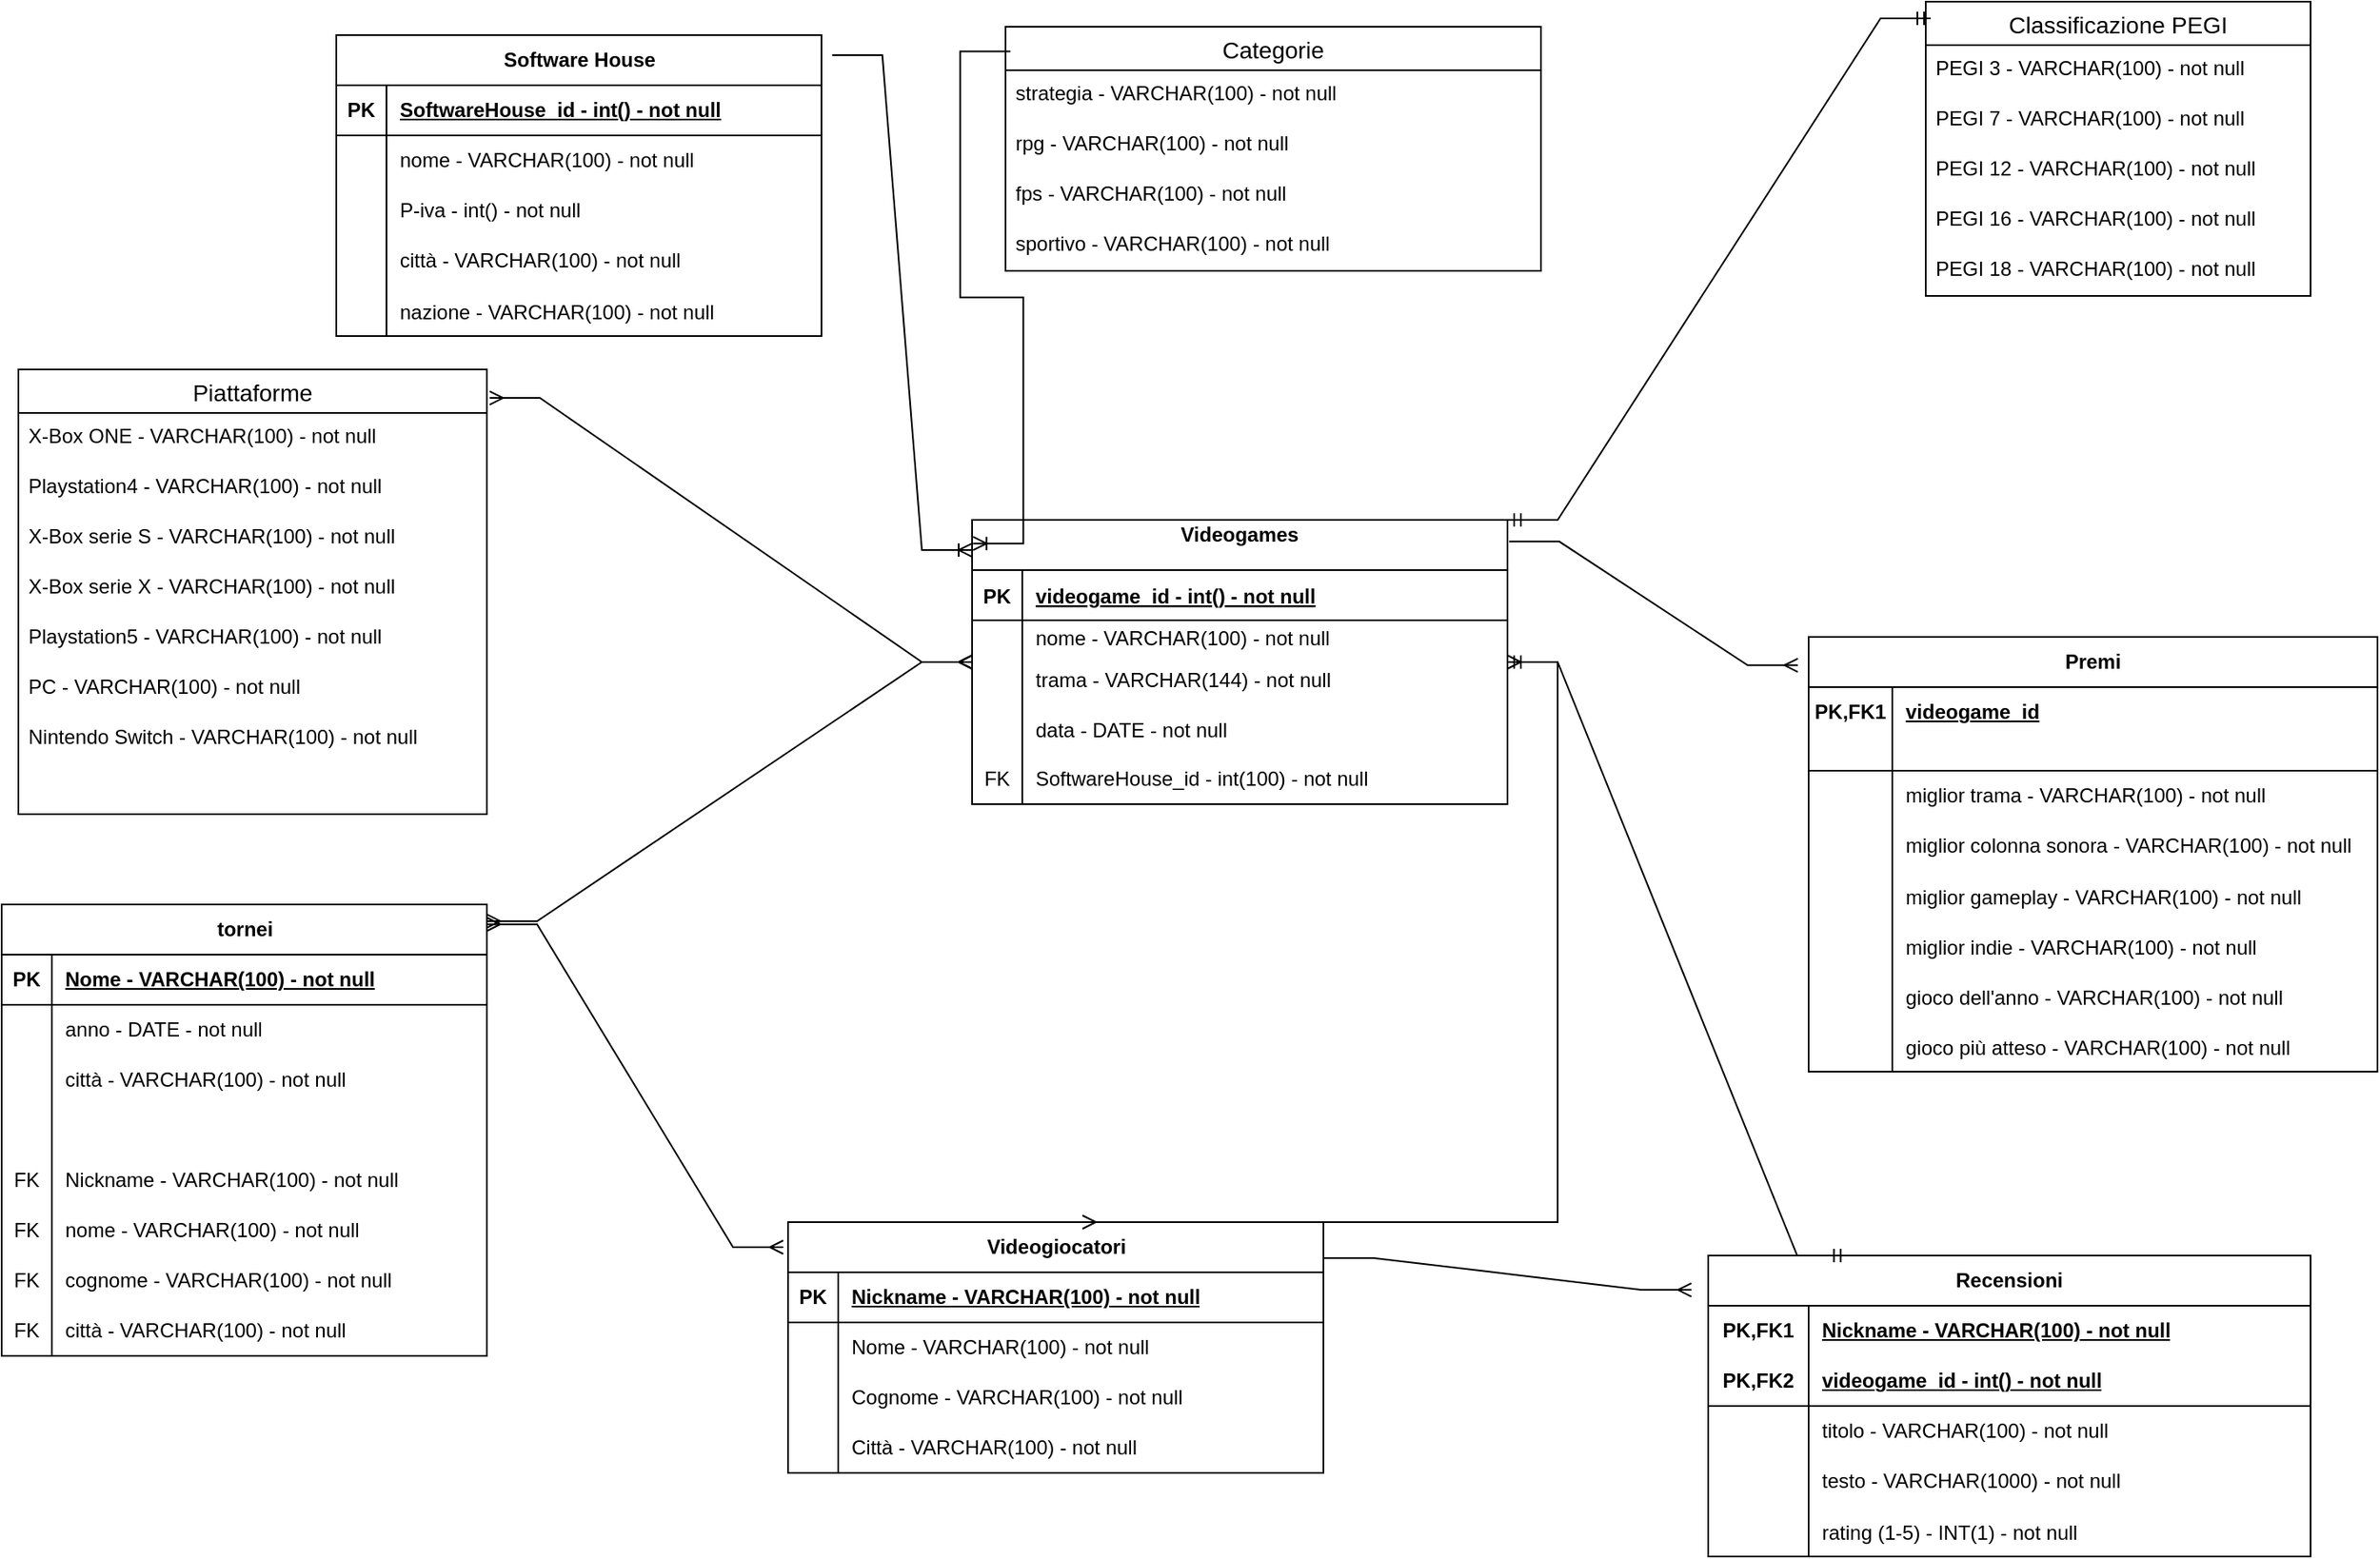 <mxfile version="21.7.5" type="github">
  <diagram id="R2lEEEUBdFMjLlhIrx00" name="Page-1">
    <mxGraphModel dx="2276" dy="759" grid="1" gridSize="10" guides="1" tooltips="1" connect="1" arrows="1" fold="1" page="1" pageScale="1" pageWidth="850" pageHeight="1100" math="0" shadow="0" extFonts="Permanent Marker^https://fonts.googleapis.com/css?family=Permanent+Marker">
      <root>
        <mxCell id="0" />
        <mxCell id="1" parent="0" />
        <object label="Videogames&#xa;" id="kOSBz5JG6qcE9V6TWTEN-2">
          <mxCell style="shape=table;startSize=30;container=1;collapsible=1;childLayout=tableLayout;fixedRows=1;rowLines=0;fontStyle=1;align=center;resizeLast=1;" parent="1" vertex="1">
            <mxGeometry x="-30" y="330" width="320" height="170" as="geometry" />
          </mxCell>
        </object>
        <mxCell id="kOSBz5JG6qcE9V6TWTEN-3" value="" style="shape=partialRectangle;collapsible=0;dropTarget=0;pointerEvents=0;fillColor=none;points=[[0,0.5],[1,0.5]];portConstraint=eastwest;top=0;left=0;right=0;bottom=1;" parent="kOSBz5JG6qcE9V6TWTEN-2" vertex="1">
          <mxGeometry y="30" width="320" height="30" as="geometry" />
        </mxCell>
        <mxCell id="kOSBz5JG6qcE9V6TWTEN-4" value="PK" style="shape=partialRectangle;overflow=hidden;connectable=0;fillColor=none;top=0;left=0;bottom=0;right=0;fontStyle=1;" parent="kOSBz5JG6qcE9V6TWTEN-3" vertex="1">
          <mxGeometry width="30" height="30" as="geometry">
            <mxRectangle width="30" height="30" as="alternateBounds" />
          </mxGeometry>
        </mxCell>
        <mxCell id="kOSBz5JG6qcE9V6TWTEN-5" value="videogame_id - int() - not null" style="shape=partialRectangle;overflow=hidden;connectable=0;fillColor=none;top=0;left=0;bottom=0;right=0;align=left;spacingLeft=6;fontStyle=5;" parent="kOSBz5JG6qcE9V6TWTEN-3" vertex="1">
          <mxGeometry x="30" width="290" height="30" as="geometry">
            <mxRectangle width="290" height="30" as="alternateBounds" />
          </mxGeometry>
        </mxCell>
        <mxCell id="kOSBz5JG6qcE9V6TWTEN-6" value="" style="shape=partialRectangle;collapsible=0;dropTarget=0;pointerEvents=0;fillColor=none;points=[[0,0.5],[1,0.5]];portConstraint=eastwest;top=0;left=0;right=0;bottom=0;" parent="kOSBz5JG6qcE9V6TWTEN-2" vertex="1">
          <mxGeometry y="60" width="320" height="20" as="geometry" />
        </mxCell>
        <mxCell id="kOSBz5JG6qcE9V6TWTEN-7" value="" style="shape=partialRectangle;overflow=hidden;connectable=0;fillColor=none;top=0;left=0;bottom=0;right=0;" parent="kOSBz5JG6qcE9V6TWTEN-6" vertex="1">
          <mxGeometry width="30" height="20" as="geometry">
            <mxRectangle width="30" height="20" as="alternateBounds" />
          </mxGeometry>
        </mxCell>
        <mxCell id="kOSBz5JG6qcE9V6TWTEN-8" value="nome - VARCHAR(100) - not null" style="shape=partialRectangle;overflow=hidden;connectable=0;fillColor=none;top=0;left=0;bottom=0;right=0;align=left;spacingLeft=6;" parent="kOSBz5JG6qcE9V6TWTEN-6" vertex="1">
          <mxGeometry x="30" width="290" height="20" as="geometry">
            <mxRectangle width="290" height="20" as="alternateBounds" />
          </mxGeometry>
        </mxCell>
        <mxCell id="kOSBz5JG6qcE9V6TWTEN-85" value="" style="shape=tableRow;horizontal=0;startSize=0;swimlaneHead=0;swimlaneBody=0;fillColor=none;collapsible=0;dropTarget=0;points=[[0,0.5],[1,0.5]];portConstraint=eastwest;top=0;left=0;right=0;bottom=0;" parent="kOSBz5JG6qcE9V6TWTEN-2" vertex="1">
          <mxGeometry y="80" width="320" height="30" as="geometry" />
        </mxCell>
        <mxCell id="kOSBz5JG6qcE9V6TWTEN-86" value="" style="shape=partialRectangle;connectable=0;fillColor=none;top=0;left=0;bottom=0;right=0;editable=1;overflow=hidden;" parent="kOSBz5JG6qcE9V6TWTEN-85" vertex="1">
          <mxGeometry width="30" height="30" as="geometry">
            <mxRectangle width="30" height="30" as="alternateBounds" />
          </mxGeometry>
        </mxCell>
        <mxCell id="kOSBz5JG6qcE9V6TWTEN-87" value="trama - VARCHAR(144) - not null" style="shape=partialRectangle;connectable=0;fillColor=none;top=0;left=0;bottom=0;right=0;align=left;spacingLeft=6;overflow=hidden;" parent="kOSBz5JG6qcE9V6TWTEN-85" vertex="1">
          <mxGeometry x="30" width="290" height="30" as="geometry">
            <mxRectangle width="290" height="30" as="alternateBounds" />
          </mxGeometry>
        </mxCell>
        <mxCell id="kOSBz5JG6qcE9V6TWTEN-9" value="" style="shape=partialRectangle;collapsible=0;dropTarget=0;pointerEvents=0;fillColor=none;points=[[0,0.5],[1,0.5]];portConstraint=eastwest;top=0;left=0;right=0;bottom=0;" parent="kOSBz5JG6qcE9V6TWTEN-2" vertex="1">
          <mxGeometry y="110" width="320" height="30" as="geometry" />
        </mxCell>
        <mxCell id="kOSBz5JG6qcE9V6TWTEN-10" value="" style="shape=partialRectangle;overflow=hidden;connectable=0;fillColor=none;top=0;left=0;bottom=0;right=0;" parent="kOSBz5JG6qcE9V6TWTEN-9" vertex="1">
          <mxGeometry width="30" height="30" as="geometry">
            <mxRectangle width="30" height="30" as="alternateBounds" />
          </mxGeometry>
        </mxCell>
        <mxCell id="kOSBz5JG6qcE9V6TWTEN-11" value="data - DATE - not null" style="shape=partialRectangle;overflow=hidden;connectable=0;fillColor=none;top=0;left=0;bottom=0;right=0;align=left;spacingLeft=6;" parent="kOSBz5JG6qcE9V6TWTEN-9" vertex="1">
          <mxGeometry x="30" width="290" height="30" as="geometry">
            <mxRectangle width="290" height="30" as="alternateBounds" />
          </mxGeometry>
        </mxCell>
        <mxCell id="kOSBz5JG6qcE9V6TWTEN-21" value="" style="shape=tableRow;horizontal=0;startSize=0;swimlaneHead=0;swimlaneBody=0;fillColor=none;collapsible=0;dropTarget=0;points=[[0,0.5],[1,0.5]];portConstraint=eastwest;top=0;left=0;right=0;bottom=0;" parent="kOSBz5JG6qcE9V6TWTEN-2" vertex="1">
          <mxGeometry y="140" width="320" height="30" as="geometry" />
        </mxCell>
        <mxCell id="kOSBz5JG6qcE9V6TWTEN-22" value="FK" style="shape=partialRectangle;connectable=0;fillColor=none;top=0;left=0;bottom=0;right=0;fontStyle=0;overflow=hidden;whiteSpace=wrap;html=1;" parent="kOSBz5JG6qcE9V6TWTEN-21" vertex="1">
          <mxGeometry width="30" height="30" as="geometry">
            <mxRectangle width="30" height="30" as="alternateBounds" />
          </mxGeometry>
        </mxCell>
        <mxCell id="kOSBz5JG6qcE9V6TWTEN-23" value="SoftwareHouse_id&amp;nbsp;- int(100) - not null" style="shape=partialRectangle;connectable=0;fillColor=none;top=0;left=0;bottom=0;right=0;align=left;spacingLeft=6;fontStyle=0;overflow=hidden;whiteSpace=wrap;html=1;" parent="kOSBz5JG6qcE9V6TWTEN-21" vertex="1">
          <mxGeometry x="30" width="290" height="30" as="geometry">
            <mxRectangle width="290" height="30" as="alternateBounds" />
          </mxGeometry>
        </mxCell>
        <mxCell id="kOSBz5JG6qcE9V6TWTEN-63" value="Software House" style="shape=table;startSize=30;container=1;collapsible=1;childLayout=tableLayout;fixedRows=1;rowLines=0;fontStyle=1;align=center;resizeLast=1;html=1;" parent="1" vertex="1">
          <mxGeometry x="-410" y="40" width="290" height="180" as="geometry" />
        </mxCell>
        <mxCell id="kOSBz5JG6qcE9V6TWTEN-64" value="" style="shape=tableRow;horizontal=0;startSize=0;swimlaneHead=0;swimlaneBody=0;fillColor=none;collapsible=0;dropTarget=0;points=[[0,0.5],[1,0.5]];portConstraint=eastwest;top=0;left=0;right=0;bottom=1;" parent="kOSBz5JG6qcE9V6TWTEN-63" vertex="1">
          <mxGeometry y="30" width="290" height="30" as="geometry" />
        </mxCell>
        <mxCell id="kOSBz5JG6qcE9V6TWTEN-65" value="PK" style="shape=partialRectangle;connectable=0;fillColor=none;top=0;left=0;bottom=0;right=0;fontStyle=1;overflow=hidden;whiteSpace=wrap;html=1;" parent="kOSBz5JG6qcE9V6TWTEN-64" vertex="1">
          <mxGeometry width="30" height="30" as="geometry">
            <mxRectangle width="30" height="30" as="alternateBounds" />
          </mxGeometry>
        </mxCell>
        <mxCell id="kOSBz5JG6qcE9V6TWTEN-66" value="SoftwareHouse_id&amp;nbsp;- int() - not null" style="shape=partialRectangle;connectable=0;fillColor=none;top=0;left=0;bottom=0;right=0;align=left;spacingLeft=6;fontStyle=5;overflow=hidden;whiteSpace=wrap;html=1;" parent="kOSBz5JG6qcE9V6TWTEN-64" vertex="1">
          <mxGeometry x="30" width="260" height="30" as="geometry">
            <mxRectangle width="260" height="30" as="alternateBounds" />
          </mxGeometry>
        </mxCell>
        <mxCell id="kOSBz5JG6qcE9V6TWTEN-67" value="" style="shape=tableRow;horizontal=0;startSize=0;swimlaneHead=0;swimlaneBody=0;fillColor=none;collapsible=0;dropTarget=0;points=[[0,0.5],[1,0.5]];portConstraint=eastwest;top=0;left=0;right=0;bottom=0;" parent="kOSBz5JG6qcE9V6TWTEN-63" vertex="1">
          <mxGeometry y="60" width="290" height="30" as="geometry" />
        </mxCell>
        <mxCell id="kOSBz5JG6qcE9V6TWTEN-68" value="" style="shape=partialRectangle;connectable=0;fillColor=none;top=0;left=0;bottom=0;right=0;editable=1;overflow=hidden;whiteSpace=wrap;html=1;" parent="kOSBz5JG6qcE9V6TWTEN-67" vertex="1">
          <mxGeometry width="30" height="30" as="geometry">
            <mxRectangle width="30" height="30" as="alternateBounds" />
          </mxGeometry>
        </mxCell>
        <mxCell id="kOSBz5JG6qcE9V6TWTEN-69" value="nome - VARCHAR(100) - not null" style="shape=partialRectangle;connectable=0;fillColor=none;top=0;left=0;bottom=0;right=0;align=left;spacingLeft=6;overflow=hidden;whiteSpace=wrap;html=1;" parent="kOSBz5JG6qcE9V6TWTEN-67" vertex="1">
          <mxGeometry x="30" width="260" height="30" as="geometry">
            <mxRectangle width="260" height="30" as="alternateBounds" />
          </mxGeometry>
        </mxCell>
        <mxCell id="kOSBz5JG6qcE9V6TWTEN-70" value="" style="shape=tableRow;horizontal=0;startSize=0;swimlaneHead=0;swimlaneBody=0;fillColor=none;collapsible=0;dropTarget=0;points=[[0,0.5],[1,0.5]];portConstraint=eastwest;top=0;left=0;right=0;bottom=0;" parent="kOSBz5JG6qcE9V6TWTEN-63" vertex="1">
          <mxGeometry y="90" width="290" height="30" as="geometry" />
        </mxCell>
        <mxCell id="kOSBz5JG6qcE9V6TWTEN-71" value="" style="shape=partialRectangle;connectable=0;fillColor=none;top=0;left=0;bottom=0;right=0;editable=1;overflow=hidden;whiteSpace=wrap;html=1;" parent="kOSBz5JG6qcE9V6TWTEN-70" vertex="1">
          <mxGeometry width="30" height="30" as="geometry">
            <mxRectangle width="30" height="30" as="alternateBounds" />
          </mxGeometry>
        </mxCell>
        <mxCell id="kOSBz5JG6qcE9V6TWTEN-72" value="P-iva - int() - not null" style="shape=partialRectangle;connectable=0;fillColor=none;top=0;left=0;bottom=0;right=0;align=left;spacingLeft=6;overflow=hidden;whiteSpace=wrap;html=1;" parent="kOSBz5JG6qcE9V6TWTEN-70" vertex="1">
          <mxGeometry x="30" width="260" height="30" as="geometry">
            <mxRectangle width="260" height="30" as="alternateBounds" />
          </mxGeometry>
        </mxCell>
        <mxCell id="kOSBz5JG6qcE9V6TWTEN-73" value="" style="shape=tableRow;horizontal=0;startSize=0;swimlaneHead=0;swimlaneBody=0;fillColor=none;collapsible=0;dropTarget=0;points=[[0,0.5],[1,0.5]];portConstraint=eastwest;top=0;left=0;right=0;bottom=0;" parent="kOSBz5JG6qcE9V6TWTEN-63" vertex="1">
          <mxGeometry y="120" width="290" height="30" as="geometry" />
        </mxCell>
        <mxCell id="kOSBz5JG6qcE9V6TWTEN-74" value="" style="shape=partialRectangle;connectable=0;fillColor=none;top=0;left=0;bottom=0;right=0;editable=1;overflow=hidden;whiteSpace=wrap;html=1;" parent="kOSBz5JG6qcE9V6TWTEN-73" vertex="1">
          <mxGeometry width="30" height="30" as="geometry">
            <mxRectangle width="30" height="30" as="alternateBounds" />
          </mxGeometry>
        </mxCell>
        <mxCell id="kOSBz5JG6qcE9V6TWTEN-75" value="città - VARCHAR(100) - not null" style="shape=partialRectangle;connectable=0;fillColor=none;top=0;left=0;bottom=0;right=0;align=left;spacingLeft=6;overflow=hidden;whiteSpace=wrap;html=1;" parent="kOSBz5JG6qcE9V6TWTEN-73" vertex="1">
          <mxGeometry x="30" width="260" height="30" as="geometry">
            <mxRectangle width="260" height="30" as="alternateBounds" />
          </mxGeometry>
        </mxCell>
        <mxCell id="kOSBz5JG6qcE9V6TWTEN-93" value="" style="shape=tableRow;horizontal=0;startSize=0;swimlaneHead=0;swimlaneBody=0;fillColor=none;collapsible=0;dropTarget=0;points=[[0,0.5],[1,0.5]];portConstraint=eastwest;top=0;left=0;right=0;bottom=0;" parent="kOSBz5JG6qcE9V6TWTEN-63" vertex="1">
          <mxGeometry y="150" width="290" height="30" as="geometry" />
        </mxCell>
        <mxCell id="kOSBz5JG6qcE9V6TWTEN-94" value="" style="shape=partialRectangle;connectable=0;fillColor=none;top=0;left=0;bottom=0;right=0;editable=1;overflow=hidden;" parent="kOSBz5JG6qcE9V6TWTEN-93" vertex="1">
          <mxGeometry width="30" height="30" as="geometry">
            <mxRectangle width="30" height="30" as="alternateBounds" />
          </mxGeometry>
        </mxCell>
        <mxCell id="kOSBz5JG6qcE9V6TWTEN-95" value="nazione - VARCHAR(100) - not null" style="shape=partialRectangle;connectable=0;fillColor=none;top=0;left=0;bottom=0;right=0;align=left;spacingLeft=6;overflow=hidden;" parent="kOSBz5JG6qcE9V6TWTEN-93" vertex="1">
          <mxGeometry x="30" width="260" height="30" as="geometry">
            <mxRectangle width="260" height="30" as="alternateBounds" />
          </mxGeometry>
        </mxCell>
        <mxCell id="kOSBz5JG6qcE9V6TWTEN-126" value="Piattaforme" style="swimlane;fontStyle=0;childLayout=stackLayout;horizontal=1;startSize=26;horizontalStack=0;resizeParent=1;resizeParentMax=0;resizeLast=0;collapsible=1;marginBottom=0;align=center;fontSize=14;" parent="1" vertex="1">
          <mxGeometry x="-600" y="240" width="280" height="266" as="geometry" />
        </mxCell>
        <mxCell id="kOSBz5JG6qcE9V6TWTEN-127" value="X-Box ONE - VARCHAR(100) - not null" style="text;strokeColor=none;fillColor=none;spacingLeft=4;spacingRight=4;overflow=hidden;rotatable=0;points=[[0,0.5],[1,0.5]];portConstraint=eastwest;fontSize=12;whiteSpace=wrap;html=1;" parent="kOSBz5JG6qcE9V6TWTEN-126" vertex="1">
          <mxGeometry y="26" width="280" height="30" as="geometry" />
        </mxCell>
        <mxCell id="kOSBz5JG6qcE9V6TWTEN-128" value="Playstation4 - VARCHAR(100) - not null" style="text;strokeColor=none;fillColor=none;spacingLeft=4;spacingRight=4;overflow=hidden;rotatable=0;points=[[0,0.5],[1,0.5]];portConstraint=eastwest;fontSize=12;whiteSpace=wrap;html=1;" parent="kOSBz5JG6qcE9V6TWTEN-126" vertex="1">
          <mxGeometry y="56" width="280" height="30" as="geometry" />
        </mxCell>
        <mxCell id="kOSBz5JG6qcE9V6TWTEN-129" value="X-Box serie S - VARCHAR(100) - not null" style="text;strokeColor=none;fillColor=none;spacingLeft=4;spacingRight=4;overflow=hidden;rotatable=0;points=[[0,0.5],[1,0.5]];portConstraint=eastwest;fontSize=12;whiteSpace=wrap;html=1;" parent="kOSBz5JG6qcE9V6TWTEN-126" vertex="1">
          <mxGeometry y="86" width="280" height="30" as="geometry" />
        </mxCell>
        <mxCell id="kOSBz5JG6qcE9V6TWTEN-157" value="X-Box serie X - VARCHAR(100) - not null" style="text;strokeColor=none;fillColor=none;spacingLeft=4;spacingRight=4;overflow=hidden;rotatable=0;points=[[0,0.5],[1,0.5]];portConstraint=eastwest;fontSize=12;whiteSpace=wrap;html=1;" parent="kOSBz5JG6qcE9V6TWTEN-126" vertex="1">
          <mxGeometry y="116" width="280" height="30" as="geometry" />
        </mxCell>
        <mxCell id="kOSBz5JG6qcE9V6TWTEN-156" value="Playstation5 - VARCHAR(100) - not null" style="text;strokeColor=none;fillColor=none;spacingLeft=4;spacingRight=4;overflow=hidden;rotatable=0;points=[[0,0.5],[1,0.5]];portConstraint=eastwest;fontSize=12;whiteSpace=wrap;html=1;" parent="kOSBz5JG6qcE9V6TWTEN-126" vertex="1">
          <mxGeometry y="146" width="280" height="30" as="geometry" />
        </mxCell>
        <mxCell id="kOSBz5JG6qcE9V6TWTEN-158" value="PC - VARCHAR(100) - not null" style="text;strokeColor=none;fillColor=none;spacingLeft=4;spacingRight=4;overflow=hidden;rotatable=0;points=[[0,0.5],[1,0.5]];portConstraint=eastwest;fontSize=12;whiteSpace=wrap;html=1;" parent="kOSBz5JG6qcE9V6TWTEN-126" vertex="1">
          <mxGeometry y="176" width="280" height="30" as="geometry" />
        </mxCell>
        <mxCell id="kOSBz5JG6qcE9V6TWTEN-159" value="Nintendo Switch - VARCHAR(100) - not null" style="text;strokeColor=none;fillColor=none;spacingLeft=4;spacingRight=4;overflow=hidden;rotatable=0;points=[[0,0.5],[1,0.5]];portConstraint=eastwest;fontSize=12;whiteSpace=wrap;html=1;" parent="kOSBz5JG6qcE9V6TWTEN-126" vertex="1">
          <mxGeometry y="206" width="280" height="30" as="geometry" />
        </mxCell>
        <mxCell id="kOSBz5JG6qcE9V6TWTEN-137" value="" style="shape=partialRectangle;connectable=0;fillColor=none;top=0;left=0;bottom=0;right=0;align=left;spacingLeft=6;overflow=hidden;" parent="kOSBz5JG6qcE9V6TWTEN-126" vertex="1">
          <mxGeometry y="236" width="280" height="30" as="geometry">
            <mxRectangle width="130" height="30" as="alternateBounds" />
          </mxGeometry>
        </mxCell>
        <mxCell id="kOSBz5JG6qcE9V6TWTEN-148" value="Categorie" style="swimlane;fontStyle=0;childLayout=stackLayout;horizontal=1;startSize=26;horizontalStack=0;resizeParent=1;resizeParentMax=0;resizeLast=0;collapsible=1;marginBottom=0;align=center;fontSize=14;" parent="1" vertex="1">
          <mxGeometry x="-10" y="35" width="320" height="146" as="geometry" />
        </mxCell>
        <mxCell id="kOSBz5JG6qcE9V6TWTEN-149" value="strategia&amp;nbsp;- VARCHAR(100) - not null" style="text;strokeColor=none;fillColor=none;spacingLeft=4;spacingRight=4;overflow=hidden;rotatable=0;points=[[0,0.5],[1,0.5]];portConstraint=eastwest;fontSize=12;whiteSpace=wrap;html=1;" parent="kOSBz5JG6qcE9V6TWTEN-148" vertex="1">
          <mxGeometry y="26" width="320" height="30" as="geometry" />
        </mxCell>
        <mxCell id="kOSBz5JG6qcE9V6TWTEN-150" value="rpg&amp;nbsp;- VARCHAR(100) - not null" style="text;strokeColor=none;fillColor=none;spacingLeft=4;spacingRight=4;overflow=hidden;rotatable=0;points=[[0,0.5],[1,0.5]];portConstraint=eastwest;fontSize=12;whiteSpace=wrap;html=1;" parent="kOSBz5JG6qcE9V6TWTEN-148" vertex="1">
          <mxGeometry y="56" width="320" height="30" as="geometry" />
        </mxCell>
        <mxCell id="kOSBz5JG6qcE9V6TWTEN-151" value="fps&amp;nbsp;- VARCHAR(100) - not null" style="text;strokeColor=none;fillColor=none;spacingLeft=4;spacingRight=4;overflow=hidden;rotatable=0;points=[[0,0.5],[1,0.5]];portConstraint=eastwest;fontSize=12;whiteSpace=wrap;html=1;" parent="kOSBz5JG6qcE9V6TWTEN-148" vertex="1">
          <mxGeometry y="86" width="320" height="30" as="geometry" />
        </mxCell>
        <mxCell id="kOSBz5JG6qcE9V6TWTEN-161" value="sportivo&amp;nbsp;- VARCHAR(100) - not null" style="text;strokeColor=none;fillColor=none;spacingLeft=4;spacingRight=4;overflow=hidden;rotatable=0;points=[[0,0.5],[1,0.5]];portConstraint=eastwest;fontSize=12;whiteSpace=wrap;html=1;" parent="kOSBz5JG6qcE9V6TWTEN-148" vertex="1">
          <mxGeometry y="116" width="320" height="30" as="geometry" />
        </mxCell>
        <mxCell id="kOSBz5JG6qcE9V6TWTEN-166" value="Classificazione PEGI" style="swimlane;fontStyle=0;childLayout=stackLayout;horizontal=1;startSize=26;horizontalStack=0;resizeParent=1;resizeParentMax=0;resizeLast=0;collapsible=1;marginBottom=0;align=center;fontSize=14;" parent="1" vertex="1">
          <mxGeometry x="540" y="20" width="230" height="176" as="geometry" />
        </mxCell>
        <mxCell id="kOSBz5JG6qcE9V6TWTEN-167" value="PEGI 3&amp;nbsp;- VARCHAR(100) - not null" style="text;strokeColor=none;fillColor=none;spacingLeft=4;spacingRight=4;overflow=hidden;rotatable=0;points=[[0,0.5],[1,0.5]];portConstraint=eastwest;fontSize=12;whiteSpace=wrap;html=1;" parent="kOSBz5JG6qcE9V6TWTEN-166" vertex="1">
          <mxGeometry y="26" width="230" height="30" as="geometry" />
        </mxCell>
        <mxCell id="kOSBz5JG6qcE9V6TWTEN-168" value="PEGI 7&amp;nbsp;- VARCHAR(100) - not null" style="text;strokeColor=none;fillColor=none;spacingLeft=4;spacingRight=4;overflow=hidden;rotatable=0;points=[[0,0.5],[1,0.5]];portConstraint=eastwest;fontSize=12;whiteSpace=wrap;html=1;" parent="kOSBz5JG6qcE9V6TWTEN-166" vertex="1">
          <mxGeometry y="56" width="230" height="30" as="geometry" />
        </mxCell>
        <mxCell id="kOSBz5JG6qcE9V6TWTEN-169" value="PEGI 12&amp;nbsp;- VARCHAR(100) - not null" style="text;strokeColor=none;fillColor=none;spacingLeft=4;spacingRight=4;overflow=hidden;rotatable=0;points=[[0,0.5],[1,0.5]];portConstraint=eastwest;fontSize=12;whiteSpace=wrap;html=1;" parent="kOSBz5JG6qcE9V6TWTEN-166" vertex="1">
          <mxGeometry y="86" width="230" height="30" as="geometry" />
        </mxCell>
        <mxCell id="kOSBz5JG6qcE9V6TWTEN-170" value="PEGI 16&amp;nbsp;- VARCHAR(100) - not null" style="text;strokeColor=none;fillColor=none;spacingLeft=4;spacingRight=4;overflow=hidden;rotatable=0;points=[[0,0.5],[1,0.5]];portConstraint=eastwest;fontSize=12;whiteSpace=wrap;html=1;" parent="kOSBz5JG6qcE9V6TWTEN-166" vertex="1">
          <mxGeometry y="116" width="230" height="30" as="geometry" />
        </mxCell>
        <mxCell id="kOSBz5JG6qcE9V6TWTEN-171" value="PEGI 18&amp;nbsp;- VARCHAR(100) - not null" style="text;strokeColor=none;fillColor=none;spacingLeft=4;spacingRight=4;overflow=hidden;rotatable=0;points=[[0,0.5],[1,0.5]];portConstraint=eastwest;fontSize=12;whiteSpace=wrap;html=1;" parent="kOSBz5JG6qcE9V6TWTEN-166" vertex="1">
          <mxGeometry y="146" width="230" height="30" as="geometry" />
        </mxCell>
        <mxCell id="kOSBz5JG6qcE9V6TWTEN-172" value="Videogiocatori" style="shape=table;startSize=30;container=1;collapsible=1;childLayout=tableLayout;fixedRows=1;rowLines=0;fontStyle=1;align=center;resizeLast=1;html=1;" parent="1" vertex="1">
          <mxGeometry x="-140" y="750" width="320" height="150" as="geometry" />
        </mxCell>
        <mxCell id="kOSBz5JG6qcE9V6TWTEN-173" value="" style="shape=tableRow;horizontal=0;startSize=0;swimlaneHead=0;swimlaneBody=0;fillColor=none;collapsible=0;dropTarget=0;points=[[0,0.5],[1,0.5]];portConstraint=eastwest;top=0;left=0;right=0;bottom=1;" parent="kOSBz5JG6qcE9V6TWTEN-172" vertex="1">
          <mxGeometry y="30" width="320" height="30" as="geometry" />
        </mxCell>
        <mxCell id="kOSBz5JG6qcE9V6TWTEN-174" value="PK" style="shape=partialRectangle;connectable=0;fillColor=none;top=0;left=0;bottom=0;right=0;fontStyle=1;overflow=hidden;whiteSpace=wrap;html=1;" parent="kOSBz5JG6qcE9V6TWTEN-173" vertex="1">
          <mxGeometry width="30" height="30" as="geometry">
            <mxRectangle width="30" height="30" as="alternateBounds" />
          </mxGeometry>
        </mxCell>
        <mxCell id="kOSBz5JG6qcE9V6TWTEN-175" value="Nickname&amp;nbsp;- VARCHAR(100) - not null" style="shape=partialRectangle;connectable=0;fillColor=none;top=0;left=0;bottom=0;right=0;align=left;spacingLeft=6;fontStyle=5;overflow=hidden;whiteSpace=wrap;html=1;" parent="kOSBz5JG6qcE9V6TWTEN-173" vertex="1">
          <mxGeometry x="30" width="290" height="30" as="geometry">
            <mxRectangle width="290" height="30" as="alternateBounds" />
          </mxGeometry>
        </mxCell>
        <mxCell id="kOSBz5JG6qcE9V6TWTEN-176" value="" style="shape=tableRow;horizontal=0;startSize=0;swimlaneHead=0;swimlaneBody=0;fillColor=none;collapsible=0;dropTarget=0;points=[[0,0.5],[1,0.5]];portConstraint=eastwest;top=0;left=0;right=0;bottom=0;" parent="kOSBz5JG6qcE9V6TWTEN-172" vertex="1">
          <mxGeometry y="60" width="320" height="30" as="geometry" />
        </mxCell>
        <mxCell id="kOSBz5JG6qcE9V6TWTEN-177" value="" style="shape=partialRectangle;connectable=0;fillColor=none;top=0;left=0;bottom=0;right=0;editable=1;overflow=hidden;whiteSpace=wrap;html=1;" parent="kOSBz5JG6qcE9V6TWTEN-176" vertex="1">
          <mxGeometry width="30" height="30" as="geometry">
            <mxRectangle width="30" height="30" as="alternateBounds" />
          </mxGeometry>
        </mxCell>
        <mxCell id="kOSBz5JG6qcE9V6TWTEN-178" value="Nome&amp;nbsp;- VARCHAR(100) - not null" style="shape=partialRectangle;connectable=0;fillColor=none;top=0;left=0;bottom=0;right=0;align=left;spacingLeft=6;overflow=hidden;whiteSpace=wrap;html=1;" parent="kOSBz5JG6qcE9V6TWTEN-176" vertex="1">
          <mxGeometry x="30" width="290" height="30" as="geometry">
            <mxRectangle width="290" height="30" as="alternateBounds" />
          </mxGeometry>
        </mxCell>
        <mxCell id="kOSBz5JG6qcE9V6TWTEN-179" value="" style="shape=tableRow;horizontal=0;startSize=0;swimlaneHead=0;swimlaneBody=0;fillColor=none;collapsible=0;dropTarget=0;points=[[0,0.5],[1,0.5]];portConstraint=eastwest;top=0;left=0;right=0;bottom=0;" parent="kOSBz5JG6qcE9V6TWTEN-172" vertex="1">
          <mxGeometry y="90" width="320" height="30" as="geometry" />
        </mxCell>
        <mxCell id="kOSBz5JG6qcE9V6TWTEN-180" value="" style="shape=partialRectangle;connectable=0;fillColor=none;top=0;left=0;bottom=0;right=0;editable=1;overflow=hidden;whiteSpace=wrap;html=1;" parent="kOSBz5JG6qcE9V6TWTEN-179" vertex="1">
          <mxGeometry width="30" height="30" as="geometry">
            <mxRectangle width="30" height="30" as="alternateBounds" />
          </mxGeometry>
        </mxCell>
        <mxCell id="kOSBz5JG6qcE9V6TWTEN-181" value="Cognome&amp;nbsp;- VARCHAR(100) - not null" style="shape=partialRectangle;connectable=0;fillColor=none;top=0;left=0;bottom=0;right=0;align=left;spacingLeft=6;overflow=hidden;whiteSpace=wrap;html=1;" parent="kOSBz5JG6qcE9V6TWTEN-179" vertex="1">
          <mxGeometry x="30" width="290" height="30" as="geometry">
            <mxRectangle width="290" height="30" as="alternateBounds" />
          </mxGeometry>
        </mxCell>
        <mxCell id="kOSBz5JG6qcE9V6TWTEN-182" value="" style="shape=tableRow;horizontal=0;startSize=0;swimlaneHead=0;swimlaneBody=0;fillColor=none;collapsible=0;dropTarget=0;points=[[0,0.5],[1,0.5]];portConstraint=eastwest;top=0;left=0;right=0;bottom=0;" parent="kOSBz5JG6qcE9V6TWTEN-172" vertex="1">
          <mxGeometry y="120" width="320" height="30" as="geometry" />
        </mxCell>
        <mxCell id="kOSBz5JG6qcE9V6TWTEN-183" value="" style="shape=partialRectangle;connectable=0;fillColor=none;top=0;left=0;bottom=0;right=0;editable=1;overflow=hidden;whiteSpace=wrap;html=1;" parent="kOSBz5JG6qcE9V6TWTEN-182" vertex="1">
          <mxGeometry width="30" height="30" as="geometry">
            <mxRectangle width="30" height="30" as="alternateBounds" />
          </mxGeometry>
        </mxCell>
        <mxCell id="kOSBz5JG6qcE9V6TWTEN-184" value="Città&amp;nbsp;- VARCHAR(100) - not null" style="shape=partialRectangle;connectable=0;fillColor=none;top=0;left=0;bottom=0;right=0;align=left;spacingLeft=6;overflow=hidden;whiteSpace=wrap;html=1;" parent="kOSBz5JG6qcE9V6TWTEN-182" vertex="1">
          <mxGeometry x="30" width="290" height="30" as="geometry">
            <mxRectangle width="290" height="30" as="alternateBounds" />
          </mxGeometry>
        </mxCell>
        <mxCell id="kOSBz5JG6qcE9V6TWTEN-198" value="Recensioni" style="shape=table;startSize=30;container=1;collapsible=1;childLayout=tableLayout;fixedRows=1;rowLines=0;fontStyle=1;align=center;resizeLast=1;html=1;whiteSpace=wrap;" parent="1" vertex="1">
          <mxGeometry x="410" y="770" width="360" height="180" as="geometry" />
        </mxCell>
        <mxCell id="kOSBz5JG6qcE9V6TWTEN-199" value="" style="shape=tableRow;horizontal=0;startSize=0;swimlaneHead=0;swimlaneBody=0;fillColor=none;collapsible=0;dropTarget=0;points=[[0,0.5],[1,0.5]];portConstraint=eastwest;top=0;left=0;right=0;bottom=0;html=1;" parent="kOSBz5JG6qcE9V6TWTEN-198" vertex="1">
          <mxGeometry y="30" width="360" height="30" as="geometry" />
        </mxCell>
        <mxCell id="kOSBz5JG6qcE9V6TWTEN-200" value="PK,FK1" style="shape=partialRectangle;connectable=0;fillColor=none;top=0;left=0;bottom=0;right=0;fontStyle=1;overflow=hidden;html=1;whiteSpace=wrap;" parent="kOSBz5JG6qcE9V6TWTEN-199" vertex="1">
          <mxGeometry width="60" height="30" as="geometry">
            <mxRectangle width="60" height="30" as="alternateBounds" />
          </mxGeometry>
        </mxCell>
        <mxCell id="kOSBz5JG6qcE9V6TWTEN-201" value="Nickname - VARCHAR(100) - not null" style="shape=partialRectangle;connectable=0;fillColor=none;top=0;left=0;bottom=0;right=0;align=left;spacingLeft=6;fontStyle=5;overflow=hidden;html=1;whiteSpace=wrap;" parent="kOSBz5JG6qcE9V6TWTEN-199" vertex="1">
          <mxGeometry x="60" width="300" height="30" as="geometry">
            <mxRectangle width="300" height="30" as="alternateBounds" />
          </mxGeometry>
        </mxCell>
        <mxCell id="kOSBz5JG6qcE9V6TWTEN-202" value="" style="shape=tableRow;horizontal=0;startSize=0;swimlaneHead=0;swimlaneBody=0;fillColor=none;collapsible=0;dropTarget=0;points=[[0,0.5],[1,0.5]];portConstraint=eastwest;top=0;left=0;right=0;bottom=1;html=1;" parent="kOSBz5JG6qcE9V6TWTEN-198" vertex="1">
          <mxGeometry y="60" width="360" height="30" as="geometry" />
        </mxCell>
        <mxCell id="kOSBz5JG6qcE9V6TWTEN-203" value="PK,FK2" style="shape=partialRectangle;connectable=0;fillColor=none;top=0;left=0;bottom=0;right=0;fontStyle=1;overflow=hidden;html=1;whiteSpace=wrap;" parent="kOSBz5JG6qcE9V6TWTEN-202" vertex="1">
          <mxGeometry width="60" height="30" as="geometry">
            <mxRectangle width="60" height="30" as="alternateBounds" />
          </mxGeometry>
        </mxCell>
        <mxCell id="kOSBz5JG6qcE9V6TWTEN-204" value="videogame_id&amp;nbsp;- int() - not null" style="shape=partialRectangle;connectable=0;fillColor=none;top=0;left=0;bottom=0;right=0;align=left;spacingLeft=6;fontStyle=5;overflow=hidden;html=1;whiteSpace=wrap;" parent="kOSBz5JG6qcE9V6TWTEN-202" vertex="1">
          <mxGeometry x="60" width="300" height="30" as="geometry">
            <mxRectangle width="300" height="30" as="alternateBounds" />
          </mxGeometry>
        </mxCell>
        <mxCell id="kOSBz5JG6qcE9V6TWTEN-205" value="" style="shape=tableRow;horizontal=0;startSize=0;swimlaneHead=0;swimlaneBody=0;fillColor=none;collapsible=0;dropTarget=0;points=[[0,0.5],[1,0.5]];portConstraint=eastwest;top=0;left=0;right=0;bottom=0;html=1;" parent="kOSBz5JG6qcE9V6TWTEN-198" vertex="1">
          <mxGeometry y="90" width="360" height="30" as="geometry" />
        </mxCell>
        <mxCell id="kOSBz5JG6qcE9V6TWTEN-206" value="" style="shape=partialRectangle;connectable=0;fillColor=none;top=0;left=0;bottom=0;right=0;editable=1;overflow=hidden;html=1;whiteSpace=wrap;" parent="kOSBz5JG6qcE9V6TWTEN-205" vertex="1">
          <mxGeometry width="60" height="30" as="geometry">
            <mxRectangle width="60" height="30" as="alternateBounds" />
          </mxGeometry>
        </mxCell>
        <mxCell id="kOSBz5JG6qcE9V6TWTEN-207" value="titolo&amp;nbsp;- VARCHAR(100) - not null" style="shape=partialRectangle;connectable=0;fillColor=none;top=0;left=0;bottom=0;right=0;align=left;spacingLeft=6;overflow=hidden;html=1;whiteSpace=wrap;" parent="kOSBz5JG6qcE9V6TWTEN-205" vertex="1">
          <mxGeometry x="60" width="300" height="30" as="geometry">
            <mxRectangle width="300" height="30" as="alternateBounds" />
          </mxGeometry>
        </mxCell>
        <mxCell id="kOSBz5JG6qcE9V6TWTEN-208" value="" style="shape=tableRow;horizontal=0;startSize=0;swimlaneHead=0;swimlaneBody=0;fillColor=none;collapsible=0;dropTarget=0;points=[[0,0.5],[1,0.5]];portConstraint=eastwest;top=0;left=0;right=0;bottom=0;html=1;" parent="kOSBz5JG6qcE9V6TWTEN-198" vertex="1">
          <mxGeometry y="120" width="360" height="30" as="geometry" />
        </mxCell>
        <mxCell id="kOSBz5JG6qcE9V6TWTEN-209" value="" style="shape=partialRectangle;connectable=0;fillColor=none;top=0;left=0;bottom=0;right=0;editable=1;overflow=hidden;html=1;whiteSpace=wrap;" parent="kOSBz5JG6qcE9V6TWTEN-208" vertex="1">
          <mxGeometry width="60" height="30" as="geometry">
            <mxRectangle width="60" height="30" as="alternateBounds" />
          </mxGeometry>
        </mxCell>
        <mxCell id="kOSBz5JG6qcE9V6TWTEN-210" value="testo&amp;nbsp;- VARCHAR(1000) - not null" style="shape=partialRectangle;connectable=0;fillColor=none;top=0;left=0;bottom=0;right=0;align=left;spacingLeft=6;overflow=hidden;html=1;whiteSpace=wrap;" parent="kOSBz5JG6qcE9V6TWTEN-208" vertex="1">
          <mxGeometry x="60" width="300" height="30" as="geometry">
            <mxRectangle width="300" height="30" as="alternateBounds" />
          </mxGeometry>
        </mxCell>
        <mxCell id="kOSBz5JG6qcE9V6TWTEN-230" value="" style="shape=tableRow;horizontal=0;startSize=0;swimlaneHead=0;swimlaneBody=0;fillColor=none;collapsible=0;dropTarget=0;points=[[0,0.5],[1,0.5]];portConstraint=eastwest;top=0;left=0;right=0;bottom=0;" parent="kOSBz5JG6qcE9V6TWTEN-198" vertex="1">
          <mxGeometry y="150" width="360" height="30" as="geometry" />
        </mxCell>
        <mxCell id="kOSBz5JG6qcE9V6TWTEN-231" value="" style="shape=partialRectangle;connectable=0;fillColor=none;top=0;left=0;bottom=0;right=0;editable=1;overflow=hidden;" parent="kOSBz5JG6qcE9V6TWTEN-230" vertex="1">
          <mxGeometry width="60" height="30" as="geometry">
            <mxRectangle width="60" height="30" as="alternateBounds" />
          </mxGeometry>
        </mxCell>
        <mxCell id="kOSBz5JG6qcE9V6TWTEN-232" value="rating (1-5) - INT(1) - not null" style="shape=partialRectangle;connectable=0;fillColor=none;top=0;left=0;bottom=0;right=0;align=left;spacingLeft=6;overflow=hidden;" parent="kOSBz5JG6qcE9V6TWTEN-230" vertex="1">
          <mxGeometry x="60" width="300" height="30" as="geometry">
            <mxRectangle width="300" height="30" as="alternateBounds" />
          </mxGeometry>
        </mxCell>
        <mxCell id="kOSBz5JG6qcE9V6TWTEN-240" value="" style="edgeStyle=entityRelationEdgeStyle;fontSize=12;html=1;endArrow=ERmany;startArrow=ERmany;rounded=0;exitX=1.006;exitY=0.064;exitDx=0;exitDy=0;exitPerimeter=0;" parent="1" source="kOSBz5JG6qcE9V6TWTEN-126" target="kOSBz5JG6qcE9V6TWTEN-2" edge="1">
          <mxGeometry width="100" height="100" relative="1" as="geometry">
            <mxPoint x="-120" y="470" as="sourcePoint" />
            <mxPoint x="-20" y="370" as="targetPoint" />
            <Array as="points">
              <mxPoint x="-100" y="370" />
            </Array>
          </mxGeometry>
        </mxCell>
        <mxCell id="kOSBz5JG6qcE9V6TWTEN-241" value="" style="edgeStyle=entityRelationEdgeStyle;fontSize=12;html=1;endArrow=ERoneToMany;rounded=0;exitX=0.009;exitY=0.101;exitDx=0;exitDy=0;exitPerimeter=0;entryX=0.002;entryY=0.083;entryDx=0;entryDy=0;entryPerimeter=0;" parent="1" source="kOSBz5JG6qcE9V6TWTEN-148" target="kOSBz5JG6qcE9V6TWTEN-2" edge="1">
          <mxGeometry width="100" height="100" relative="1" as="geometry">
            <mxPoint x="190" y="320" as="sourcePoint" />
            <mxPoint x="290" y="220" as="targetPoint" />
            <Array as="points">
              <mxPoint x="-60" y="230" />
              <mxPoint x="-30" y="310" />
            </Array>
          </mxGeometry>
        </mxCell>
        <mxCell id="kOSBz5JG6qcE9V6TWTEN-242" value="" style="edgeStyle=entityRelationEdgeStyle;fontSize=12;html=1;endArrow=ERmandOne;startArrow=ERmandOne;rounded=0;exitX=1;exitY=0;exitDx=0;exitDy=0;entryX=0.013;entryY=0.057;entryDx=0;entryDy=0;entryPerimeter=0;" parent="1" source="kOSBz5JG6qcE9V6TWTEN-2" target="kOSBz5JG6qcE9V6TWTEN-166" edge="1">
          <mxGeometry width="100" height="100" relative="1" as="geometry">
            <mxPoint x="260" y="350" as="sourcePoint" />
            <mxPoint x="170" y="49" as="targetPoint" />
            <Array as="points">
              <mxPoint x="356.48" y="162.89" />
              <mxPoint x="290" y="240" />
              <mxPoint x="280" y="250" />
              <mxPoint x="346.48" y="152.89" />
              <mxPoint x="346.48" y="162.89" />
            </Array>
          </mxGeometry>
        </mxCell>
        <mxCell id="kOSBz5JG6qcE9V6TWTEN-244" value="" style="edgeStyle=entityRelationEdgeStyle;fontSize=12;html=1;endArrow=ERoneToMany;rounded=0;entryX=0;entryY=0.106;entryDx=0;entryDy=0;exitX=1.022;exitY=0.067;exitDx=0;exitDy=0;exitPerimeter=0;entryPerimeter=0;" parent="1" source="kOSBz5JG6qcE9V6TWTEN-63" target="kOSBz5JG6qcE9V6TWTEN-2" edge="1">
          <mxGeometry width="100" height="100" relative="1" as="geometry">
            <mxPoint x="375" y="230" as="sourcePoint" />
            <mxPoint x="475" y="130" as="targetPoint" />
            <Array as="points">
              <mxPoint x="655" y="-50" />
            </Array>
          </mxGeometry>
        </mxCell>
        <mxCell id="kOSBz5JG6qcE9V6TWTEN-246" value="" style="edgeStyle=entityRelationEdgeStyle;fontSize=12;html=1;endArrow=ERmany;rounded=0;entryX=-0.019;entryY=0.065;entryDx=0;entryDy=0;entryPerimeter=0;exitX=1.003;exitY=0.076;exitDx=0;exitDy=0;exitPerimeter=0;" parent="1" source="kOSBz5JG6qcE9V6TWTEN-2" target="kOSBz5JG6qcE9V6TWTEN-251" edge="1">
          <mxGeometry width="100" height="100" relative="1" as="geometry">
            <mxPoint x="250" y="350" as="sourcePoint" />
            <mxPoint x="616" y="140.48" as="targetPoint" />
          </mxGeometry>
        </mxCell>
        <mxCell id="kOSBz5JG6qcE9V6TWTEN-247" value="" style="edgeStyle=entityRelationEdgeStyle;fontSize=12;html=1;endArrow=ERmany;rounded=0;entryX=-0.028;entryY=0.114;entryDx=0;entryDy=0;entryPerimeter=0;exitX=1;exitY=0.143;exitDx=0;exitDy=0;exitPerimeter=0;" parent="1" source="kOSBz5JG6qcE9V6TWTEN-172" target="kOSBz5JG6qcE9V6TWTEN-198" edge="1">
          <mxGeometry width="100" height="100" relative="1" as="geometry">
            <mxPoint x="-30" y="760" as="sourcePoint" />
            <mxPoint x="70" y="660" as="targetPoint" />
            <Array as="points">
              <mxPoint x="-140" y="710" />
            </Array>
          </mxGeometry>
        </mxCell>
        <mxCell id="kOSBz5JG6qcE9V6TWTEN-248" value="" style="edgeStyle=entityRelationEdgeStyle;fontSize=12;html=1;endArrow=ERmandOne;startArrow=ERmandOne;rounded=0;entryX=0.231;entryY=0;entryDx=0;entryDy=0;entryPerimeter=0;" parent="1" source="kOSBz5JG6qcE9V6TWTEN-2" target="kOSBz5JG6qcE9V6TWTEN-198" edge="1">
          <mxGeometry width="100" height="100" relative="1" as="geometry">
            <mxPoint x="50" y="540" as="sourcePoint" />
            <mxPoint x="280" y="570" as="targetPoint" />
          </mxGeometry>
        </mxCell>
        <mxCell id="kOSBz5JG6qcE9V6TWTEN-250" value="" style="edgeStyle=entityRelationEdgeStyle;fontSize=12;html=1;endArrow=ERmany;startArrow=ERmany;rounded=0;exitX=0.55;exitY=0;exitDx=0;exitDy=0;exitPerimeter=0;" parent="1" source="kOSBz5JG6qcE9V6TWTEN-172" target="kOSBz5JG6qcE9V6TWTEN-2" edge="1">
          <mxGeometry width="100" height="100" relative="1" as="geometry">
            <mxPoint x="-120" y="640" as="sourcePoint" />
            <mxPoint x="-40" y="490" as="targetPoint" />
            <Array as="points">
              <mxPoint x="-310" y="540" />
              <mxPoint x="-60" y="640" />
              <mxPoint x="-210" y="570" />
            </Array>
          </mxGeometry>
        </mxCell>
        <mxCell id="kOSBz5JG6qcE9V6TWTEN-251" value="Premi" style="shape=table;startSize=30;container=1;collapsible=1;childLayout=tableLayout;fixedRows=1;rowLines=0;fontStyle=1;align=center;resizeLast=1;html=1;whiteSpace=wrap;" parent="1" vertex="1">
          <mxGeometry x="470" y="400" width="340" height="260" as="geometry" />
        </mxCell>
        <mxCell id="kOSBz5JG6qcE9V6TWTEN-252" value="" style="shape=tableRow;horizontal=0;startSize=0;swimlaneHead=0;swimlaneBody=0;fillColor=none;collapsible=0;dropTarget=0;points=[[0,0.5],[1,0.5]];portConstraint=eastwest;top=0;left=0;right=0;bottom=0;html=1;" parent="kOSBz5JG6qcE9V6TWTEN-251" vertex="1">
          <mxGeometry y="30" width="340" height="30" as="geometry" />
        </mxCell>
        <mxCell id="kOSBz5JG6qcE9V6TWTEN-253" value="PK,FK1" style="shape=partialRectangle;connectable=0;fillColor=none;top=0;left=0;bottom=0;right=0;fontStyle=1;overflow=hidden;html=1;whiteSpace=wrap;" parent="kOSBz5JG6qcE9V6TWTEN-252" vertex="1">
          <mxGeometry width="50" height="30" as="geometry">
            <mxRectangle width="50" height="30" as="alternateBounds" />
          </mxGeometry>
        </mxCell>
        <mxCell id="kOSBz5JG6qcE9V6TWTEN-254" value="videogame_id" style="shape=partialRectangle;connectable=0;fillColor=none;top=0;left=0;bottom=0;right=0;align=left;spacingLeft=6;fontStyle=5;overflow=hidden;html=1;whiteSpace=wrap;" parent="kOSBz5JG6qcE9V6TWTEN-252" vertex="1">
          <mxGeometry x="50" width="290" height="30" as="geometry">
            <mxRectangle width="290" height="30" as="alternateBounds" />
          </mxGeometry>
        </mxCell>
        <mxCell id="kOSBz5JG6qcE9V6TWTEN-255" value="" style="shape=tableRow;horizontal=0;startSize=0;swimlaneHead=0;swimlaneBody=0;fillColor=none;collapsible=0;dropTarget=0;points=[[0,0.5],[1,0.5]];portConstraint=eastwest;top=0;left=0;right=0;bottom=1;html=1;" parent="kOSBz5JG6qcE9V6TWTEN-251" vertex="1">
          <mxGeometry y="60" width="340" height="20" as="geometry" />
        </mxCell>
        <mxCell id="kOSBz5JG6qcE9V6TWTEN-256" value="" style="shape=partialRectangle;connectable=0;fillColor=none;top=0;left=0;bottom=0;right=0;fontStyle=1;overflow=hidden;html=1;whiteSpace=wrap;" parent="kOSBz5JG6qcE9V6TWTEN-255" vertex="1">
          <mxGeometry width="50" height="20" as="geometry">
            <mxRectangle width="50" height="20" as="alternateBounds" />
          </mxGeometry>
        </mxCell>
        <mxCell id="kOSBz5JG6qcE9V6TWTEN-257" value="" style="shape=partialRectangle;connectable=0;fillColor=none;top=0;left=0;bottom=0;right=0;align=left;spacingLeft=6;fontStyle=5;overflow=hidden;html=1;whiteSpace=wrap;" parent="kOSBz5JG6qcE9V6TWTEN-255" vertex="1">
          <mxGeometry x="50" width="290" height="20" as="geometry">
            <mxRectangle width="290" height="20" as="alternateBounds" />
          </mxGeometry>
        </mxCell>
        <mxCell id="kOSBz5JG6qcE9V6TWTEN-258" value="" style="shape=tableRow;horizontal=0;startSize=0;swimlaneHead=0;swimlaneBody=0;fillColor=none;collapsible=0;dropTarget=0;points=[[0,0.5],[1,0.5]];portConstraint=eastwest;top=0;left=0;right=0;bottom=0;html=1;" parent="kOSBz5JG6qcE9V6TWTEN-251" vertex="1">
          <mxGeometry y="80" width="340" height="30" as="geometry" />
        </mxCell>
        <mxCell id="kOSBz5JG6qcE9V6TWTEN-259" value="" style="shape=partialRectangle;connectable=0;fillColor=none;top=0;left=0;bottom=0;right=0;editable=1;overflow=hidden;html=1;whiteSpace=wrap;" parent="kOSBz5JG6qcE9V6TWTEN-258" vertex="1">
          <mxGeometry width="50" height="30" as="geometry">
            <mxRectangle width="50" height="30" as="alternateBounds" />
          </mxGeometry>
        </mxCell>
        <mxCell id="kOSBz5JG6qcE9V6TWTEN-260" value="miglior trama&amp;nbsp;- VARCHAR(100) - not null" style="shape=partialRectangle;connectable=0;fillColor=none;top=0;left=0;bottom=0;right=0;align=left;spacingLeft=6;overflow=hidden;html=1;whiteSpace=wrap;" parent="kOSBz5JG6qcE9V6TWTEN-258" vertex="1">
          <mxGeometry x="50" width="290" height="30" as="geometry">
            <mxRectangle width="290" height="30" as="alternateBounds" />
          </mxGeometry>
        </mxCell>
        <mxCell id="kOSBz5JG6qcE9V6TWTEN-261" value="" style="shape=tableRow;horizontal=0;startSize=0;swimlaneHead=0;swimlaneBody=0;fillColor=none;collapsible=0;dropTarget=0;points=[[0,0.5],[1,0.5]];portConstraint=eastwest;top=0;left=0;right=0;bottom=0;html=1;" parent="kOSBz5JG6qcE9V6TWTEN-251" vertex="1">
          <mxGeometry y="110" width="340" height="30" as="geometry" />
        </mxCell>
        <mxCell id="kOSBz5JG6qcE9V6TWTEN-262" value="" style="shape=partialRectangle;connectable=0;fillColor=none;top=0;left=0;bottom=0;right=0;editable=1;overflow=hidden;html=1;whiteSpace=wrap;" parent="kOSBz5JG6qcE9V6TWTEN-261" vertex="1">
          <mxGeometry width="50" height="30" as="geometry">
            <mxRectangle width="50" height="30" as="alternateBounds" />
          </mxGeometry>
        </mxCell>
        <mxCell id="kOSBz5JG6qcE9V6TWTEN-263" value="miglior colonna sonora&amp;nbsp;- VARCHAR(100) - not null" style="shape=partialRectangle;connectable=0;fillColor=none;top=0;left=0;bottom=0;right=0;align=left;spacingLeft=6;overflow=hidden;html=1;whiteSpace=wrap;" parent="kOSBz5JG6qcE9V6TWTEN-261" vertex="1">
          <mxGeometry x="50" width="290" height="30" as="geometry">
            <mxRectangle width="290" height="30" as="alternateBounds" />
          </mxGeometry>
        </mxCell>
        <mxCell id="kOSBz5JG6qcE9V6TWTEN-265" value="" style="shape=tableRow;horizontal=0;startSize=0;swimlaneHead=0;swimlaneBody=0;fillColor=none;collapsible=0;dropTarget=0;points=[[0,0.5],[1,0.5]];portConstraint=eastwest;top=0;left=0;right=0;bottom=0;" parent="kOSBz5JG6qcE9V6TWTEN-251" vertex="1">
          <mxGeometry y="140" width="340" height="30" as="geometry" />
        </mxCell>
        <mxCell id="kOSBz5JG6qcE9V6TWTEN-266" value="" style="shape=partialRectangle;connectable=0;fillColor=none;top=0;left=0;bottom=0;right=0;editable=1;overflow=hidden;" parent="kOSBz5JG6qcE9V6TWTEN-265" vertex="1">
          <mxGeometry width="50" height="30" as="geometry">
            <mxRectangle width="50" height="30" as="alternateBounds" />
          </mxGeometry>
        </mxCell>
        <mxCell id="kOSBz5JG6qcE9V6TWTEN-267" value="miglior gameplay - VARCHAR(100) - not null" style="shape=partialRectangle;connectable=0;fillColor=none;top=0;left=0;bottom=0;right=0;align=left;spacingLeft=6;overflow=hidden;" parent="kOSBz5JG6qcE9V6TWTEN-265" vertex="1">
          <mxGeometry x="50" width="290" height="30" as="geometry">
            <mxRectangle width="290" height="30" as="alternateBounds" />
          </mxGeometry>
        </mxCell>
        <mxCell id="kOSBz5JG6qcE9V6TWTEN-269" value="" style="shape=tableRow;horizontal=0;startSize=0;swimlaneHead=0;swimlaneBody=0;fillColor=none;collapsible=0;dropTarget=0;points=[[0,0.5],[1,0.5]];portConstraint=eastwest;top=0;left=0;right=0;bottom=0;" parent="kOSBz5JG6qcE9V6TWTEN-251" vertex="1">
          <mxGeometry y="170" width="340" height="30" as="geometry" />
        </mxCell>
        <mxCell id="kOSBz5JG6qcE9V6TWTEN-270" value="" style="shape=partialRectangle;connectable=0;fillColor=none;top=0;left=0;bottom=0;right=0;editable=1;overflow=hidden;" parent="kOSBz5JG6qcE9V6TWTEN-269" vertex="1">
          <mxGeometry width="50" height="30" as="geometry">
            <mxRectangle width="50" height="30" as="alternateBounds" />
          </mxGeometry>
        </mxCell>
        <mxCell id="kOSBz5JG6qcE9V6TWTEN-271" value="miglior indie - VARCHAR(100) - not null" style="shape=partialRectangle;connectable=0;fillColor=none;top=0;left=0;bottom=0;right=0;align=left;spacingLeft=6;overflow=hidden;" parent="kOSBz5JG6qcE9V6TWTEN-269" vertex="1">
          <mxGeometry x="50" width="290" height="30" as="geometry">
            <mxRectangle width="290" height="30" as="alternateBounds" />
          </mxGeometry>
        </mxCell>
        <mxCell id="kOSBz5JG6qcE9V6TWTEN-273" value="" style="shape=tableRow;horizontal=0;startSize=0;swimlaneHead=0;swimlaneBody=0;fillColor=none;collapsible=0;dropTarget=0;points=[[0,0.5],[1,0.5]];portConstraint=eastwest;top=0;left=0;right=0;bottom=0;" parent="kOSBz5JG6qcE9V6TWTEN-251" vertex="1">
          <mxGeometry y="200" width="340" height="30" as="geometry" />
        </mxCell>
        <mxCell id="kOSBz5JG6qcE9V6TWTEN-274" value="" style="shape=partialRectangle;connectable=0;fillColor=none;top=0;left=0;bottom=0;right=0;editable=1;overflow=hidden;" parent="kOSBz5JG6qcE9V6TWTEN-273" vertex="1">
          <mxGeometry width="50" height="30" as="geometry">
            <mxRectangle width="50" height="30" as="alternateBounds" />
          </mxGeometry>
        </mxCell>
        <mxCell id="kOSBz5JG6qcE9V6TWTEN-275" value="gioco dell&#39;anno - VARCHAR(100) - not null" style="shape=partialRectangle;connectable=0;fillColor=none;top=0;left=0;bottom=0;right=0;align=left;spacingLeft=6;overflow=hidden;" parent="kOSBz5JG6qcE9V6TWTEN-273" vertex="1">
          <mxGeometry x="50" width="290" height="30" as="geometry">
            <mxRectangle width="290" height="30" as="alternateBounds" />
          </mxGeometry>
        </mxCell>
        <mxCell id="kOSBz5JG6qcE9V6TWTEN-277" value="" style="shape=tableRow;horizontal=0;startSize=0;swimlaneHead=0;swimlaneBody=0;fillColor=none;collapsible=0;dropTarget=0;points=[[0,0.5],[1,0.5]];portConstraint=eastwest;top=0;left=0;right=0;bottom=0;" parent="kOSBz5JG6qcE9V6TWTEN-251" vertex="1">
          <mxGeometry y="230" width="340" height="30" as="geometry" />
        </mxCell>
        <mxCell id="kOSBz5JG6qcE9V6TWTEN-278" value="" style="shape=partialRectangle;connectable=0;fillColor=none;top=0;left=0;bottom=0;right=0;editable=1;overflow=hidden;" parent="kOSBz5JG6qcE9V6TWTEN-277" vertex="1">
          <mxGeometry width="50" height="30" as="geometry">
            <mxRectangle width="50" height="30" as="alternateBounds" />
          </mxGeometry>
        </mxCell>
        <mxCell id="kOSBz5JG6qcE9V6TWTEN-279" value="gioco più atteso - VARCHAR(100) - not null" style="shape=partialRectangle;connectable=0;fillColor=none;top=0;left=0;bottom=0;right=0;align=left;spacingLeft=6;overflow=hidden;" parent="kOSBz5JG6qcE9V6TWTEN-277" vertex="1">
          <mxGeometry x="50" width="290" height="30" as="geometry">
            <mxRectangle width="290" height="30" as="alternateBounds" />
          </mxGeometry>
        </mxCell>
        <mxCell id="5wi9B8VntU_wQma6_XVL-27" value="tornei" style="shape=table;startSize=30;container=1;collapsible=1;childLayout=tableLayout;fixedRows=1;rowLines=0;fontStyle=1;align=center;resizeLast=1;html=1;" vertex="1" parent="1">
          <mxGeometry x="-610" y="560" width="290" height="270" as="geometry" />
        </mxCell>
        <mxCell id="5wi9B8VntU_wQma6_XVL-28" value="" style="shape=tableRow;horizontal=0;startSize=0;swimlaneHead=0;swimlaneBody=0;fillColor=none;collapsible=0;dropTarget=0;points=[[0,0.5],[1,0.5]];portConstraint=eastwest;top=0;left=0;right=0;bottom=1;" vertex="1" parent="5wi9B8VntU_wQma6_XVL-27">
          <mxGeometry y="30" width="290" height="30" as="geometry" />
        </mxCell>
        <mxCell id="5wi9B8VntU_wQma6_XVL-29" value="PK" style="shape=partialRectangle;connectable=0;fillColor=none;top=0;left=0;bottom=0;right=0;fontStyle=1;overflow=hidden;whiteSpace=wrap;html=1;" vertex="1" parent="5wi9B8VntU_wQma6_XVL-28">
          <mxGeometry width="30" height="30" as="geometry">
            <mxRectangle width="30" height="30" as="alternateBounds" />
          </mxGeometry>
        </mxCell>
        <mxCell id="5wi9B8VntU_wQma6_XVL-30" value="Nome - VARCHAR(100) - not null" style="shape=partialRectangle;connectable=0;fillColor=none;top=0;left=0;bottom=0;right=0;align=left;spacingLeft=6;fontStyle=5;overflow=hidden;whiteSpace=wrap;html=1;" vertex="1" parent="5wi9B8VntU_wQma6_XVL-28">
          <mxGeometry x="30" width="260" height="30" as="geometry">
            <mxRectangle width="260" height="30" as="alternateBounds" />
          </mxGeometry>
        </mxCell>
        <mxCell id="5wi9B8VntU_wQma6_XVL-31" value="" style="shape=tableRow;horizontal=0;startSize=0;swimlaneHead=0;swimlaneBody=0;fillColor=none;collapsible=0;dropTarget=0;points=[[0,0.5],[1,0.5]];portConstraint=eastwest;top=0;left=0;right=0;bottom=0;" vertex="1" parent="5wi9B8VntU_wQma6_XVL-27">
          <mxGeometry y="60" width="290" height="30" as="geometry" />
        </mxCell>
        <mxCell id="5wi9B8VntU_wQma6_XVL-32" value="" style="shape=partialRectangle;connectable=0;fillColor=none;top=0;left=0;bottom=0;right=0;editable=1;overflow=hidden;whiteSpace=wrap;html=1;" vertex="1" parent="5wi9B8VntU_wQma6_XVL-31">
          <mxGeometry width="30" height="30" as="geometry">
            <mxRectangle width="30" height="30" as="alternateBounds" />
          </mxGeometry>
        </mxCell>
        <mxCell id="5wi9B8VntU_wQma6_XVL-33" value="anno - DATE - not null" style="shape=partialRectangle;connectable=0;fillColor=none;top=0;left=0;bottom=0;right=0;align=left;spacingLeft=6;overflow=hidden;whiteSpace=wrap;html=1;" vertex="1" parent="5wi9B8VntU_wQma6_XVL-31">
          <mxGeometry x="30" width="260" height="30" as="geometry">
            <mxRectangle width="260" height="30" as="alternateBounds" />
          </mxGeometry>
        </mxCell>
        <mxCell id="5wi9B8VntU_wQma6_XVL-34" value="" style="shape=tableRow;horizontal=0;startSize=0;swimlaneHead=0;swimlaneBody=0;fillColor=none;collapsible=0;dropTarget=0;points=[[0,0.5],[1,0.5]];portConstraint=eastwest;top=0;left=0;right=0;bottom=0;" vertex="1" parent="5wi9B8VntU_wQma6_XVL-27">
          <mxGeometry y="90" width="290" height="30" as="geometry" />
        </mxCell>
        <mxCell id="5wi9B8VntU_wQma6_XVL-35" value="" style="shape=partialRectangle;connectable=0;fillColor=none;top=0;left=0;bottom=0;right=0;editable=1;overflow=hidden;whiteSpace=wrap;html=1;" vertex="1" parent="5wi9B8VntU_wQma6_XVL-34">
          <mxGeometry width="30" height="30" as="geometry">
            <mxRectangle width="30" height="30" as="alternateBounds" />
          </mxGeometry>
        </mxCell>
        <mxCell id="5wi9B8VntU_wQma6_XVL-36" value="città - VARCHAR(100) - not null" style="shape=partialRectangle;connectable=0;fillColor=none;top=0;left=0;bottom=0;right=0;align=left;spacingLeft=6;overflow=hidden;whiteSpace=wrap;html=1;" vertex="1" parent="5wi9B8VntU_wQma6_XVL-34">
          <mxGeometry x="30" width="260" height="30" as="geometry">
            <mxRectangle width="260" height="30" as="alternateBounds" />
          </mxGeometry>
        </mxCell>
        <mxCell id="5wi9B8VntU_wQma6_XVL-37" value="" style="shape=tableRow;horizontal=0;startSize=0;swimlaneHead=0;swimlaneBody=0;fillColor=none;collapsible=0;dropTarget=0;points=[[0,0.5],[1,0.5]];portConstraint=eastwest;top=0;left=0;right=0;bottom=0;" vertex="1" parent="5wi9B8VntU_wQma6_XVL-27">
          <mxGeometry y="120" width="290" height="30" as="geometry" />
        </mxCell>
        <mxCell id="5wi9B8VntU_wQma6_XVL-38" value="" style="shape=partialRectangle;connectable=0;fillColor=none;top=0;left=0;bottom=0;right=0;editable=1;overflow=hidden;whiteSpace=wrap;html=1;" vertex="1" parent="5wi9B8VntU_wQma6_XVL-37">
          <mxGeometry width="30" height="30" as="geometry">
            <mxRectangle width="30" height="30" as="alternateBounds" />
          </mxGeometry>
        </mxCell>
        <mxCell id="5wi9B8VntU_wQma6_XVL-39" value="" style="shape=partialRectangle;connectable=0;fillColor=none;top=0;left=0;bottom=0;right=0;align=left;spacingLeft=6;overflow=hidden;whiteSpace=wrap;html=1;" vertex="1" parent="5wi9B8VntU_wQma6_XVL-37">
          <mxGeometry x="30" width="260" height="30" as="geometry">
            <mxRectangle width="260" height="30" as="alternateBounds" />
          </mxGeometry>
        </mxCell>
        <mxCell id="5wi9B8VntU_wQma6_XVL-41" value="" style="shape=tableRow;horizontal=0;startSize=0;swimlaneHead=0;swimlaneBody=0;fillColor=none;collapsible=0;dropTarget=0;points=[[0,0.5],[1,0.5]];portConstraint=eastwest;top=0;left=0;right=0;bottom=0;" vertex="1" parent="5wi9B8VntU_wQma6_XVL-27">
          <mxGeometry y="150" width="290" height="30" as="geometry" />
        </mxCell>
        <mxCell id="5wi9B8VntU_wQma6_XVL-42" value="FK" style="shape=partialRectangle;connectable=0;fillColor=none;top=0;left=0;bottom=0;right=0;fontStyle=0;overflow=hidden;whiteSpace=wrap;html=1;" vertex="1" parent="5wi9B8VntU_wQma6_XVL-41">
          <mxGeometry width="30" height="30" as="geometry">
            <mxRectangle width="30" height="30" as="alternateBounds" />
          </mxGeometry>
        </mxCell>
        <mxCell id="5wi9B8VntU_wQma6_XVL-43" value="Nickname - VARCHAR(100) - not null" style="shape=partialRectangle;connectable=0;fillColor=none;top=0;left=0;bottom=0;right=0;align=left;spacingLeft=6;fontStyle=0;overflow=hidden;whiteSpace=wrap;html=1;" vertex="1" parent="5wi9B8VntU_wQma6_XVL-41">
          <mxGeometry x="30" width="260" height="30" as="geometry">
            <mxRectangle width="260" height="30" as="alternateBounds" />
          </mxGeometry>
        </mxCell>
        <mxCell id="5wi9B8VntU_wQma6_XVL-45" value="" style="shape=tableRow;horizontal=0;startSize=0;swimlaneHead=0;swimlaneBody=0;fillColor=none;collapsible=0;dropTarget=0;points=[[0,0.5],[1,0.5]];portConstraint=eastwest;top=0;left=0;right=0;bottom=0;" vertex="1" parent="5wi9B8VntU_wQma6_XVL-27">
          <mxGeometry y="180" width="290" height="30" as="geometry" />
        </mxCell>
        <mxCell id="5wi9B8VntU_wQma6_XVL-46" value="FK" style="shape=partialRectangle;connectable=0;fillColor=none;top=0;left=0;bottom=0;right=0;fontStyle=0;overflow=hidden;whiteSpace=wrap;html=1;" vertex="1" parent="5wi9B8VntU_wQma6_XVL-45">
          <mxGeometry width="30" height="30" as="geometry">
            <mxRectangle width="30" height="30" as="alternateBounds" />
          </mxGeometry>
        </mxCell>
        <mxCell id="5wi9B8VntU_wQma6_XVL-47" value="nome - VARCHAR(100) - not null" style="shape=partialRectangle;connectable=0;fillColor=none;top=0;left=0;bottom=0;right=0;align=left;spacingLeft=6;fontStyle=0;overflow=hidden;whiteSpace=wrap;html=1;" vertex="1" parent="5wi9B8VntU_wQma6_XVL-45">
          <mxGeometry x="30" width="260" height="30" as="geometry">
            <mxRectangle width="260" height="30" as="alternateBounds" />
          </mxGeometry>
        </mxCell>
        <mxCell id="5wi9B8VntU_wQma6_XVL-54" value="" style="shape=tableRow;horizontal=0;startSize=0;swimlaneHead=0;swimlaneBody=0;fillColor=none;collapsible=0;dropTarget=0;points=[[0,0.5],[1,0.5]];portConstraint=eastwest;top=0;left=0;right=0;bottom=0;" vertex="1" parent="5wi9B8VntU_wQma6_XVL-27">
          <mxGeometry y="210" width="290" height="30" as="geometry" />
        </mxCell>
        <mxCell id="5wi9B8VntU_wQma6_XVL-55" value="FK" style="shape=partialRectangle;connectable=0;fillColor=none;top=0;left=0;bottom=0;right=0;fontStyle=0;overflow=hidden;whiteSpace=wrap;html=1;" vertex="1" parent="5wi9B8VntU_wQma6_XVL-54">
          <mxGeometry width="30" height="30" as="geometry">
            <mxRectangle width="30" height="30" as="alternateBounds" />
          </mxGeometry>
        </mxCell>
        <mxCell id="5wi9B8VntU_wQma6_XVL-56" value="cognome - VARCHAR(100) - not null" style="shape=partialRectangle;connectable=0;fillColor=none;top=0;left=0;bottom=0;right=0;align=left;spacingLeft=6;fontStyle=0;overflow=hidden;whiteSpace=wrap;html=1;" vertex="1" parent="5wi9B8VntU_wQma6_XVL-54">
          <mxGeometry x="30" width="260" height="30" as="geometry">
            <mxRectangle width="260" height="30" as="alternateBounds" />
          </mxGeometry>
        </mxCell>
        <mxCell id="5wi9B8VntU_wQma6_XVL-58" value="" style="shape=tableRow;horizontal=0;startSize=0;swimlaneHead=0;swimlaneBody=0;fillColor=none;collapsible=0;dropTarget=0;points=[[0,0.5],[1,0.5]];portConstraint=eastwest;top=0;left=0;right=0;bottom=0;" vertex="1" parent="5wi9B8VntU_wQma6_XVL-27">
          <mxGeometry y="240" width="290" height="30" as="geometry" />
        </mxCell>
        <mxCell id="5wi9B8VntU_wQma6_XVL-59" value="FK" style="shape=partialRectangle;connectable=0;fillColor=none;top=0;left=0;bottom=0;right=0;fontStyle=0;overflow=hidden;whiteSpace=wrap;html=1;" vertex="1" parent="5wi9B8VntU_wQma6_XVL-58">
          <mxGeometry width="30" height="30" as="geometry">
            <mxRectangle width="30" height="30" as="alternateBounds" />
          </mxGeometry>
        </mxCell>
        <mxCell id="5wi9B8VntU_wQma6_XVL-60" value="città - VARCHAR(100) - not null" style="shape=partialRectangle;connectable=0;fillColor=none;top=0;left=0;bottom=0;right=0;align=left;spacingLeft=6;fontStyle=0;overflow=hidden;whiteSpace=wrap;html=1;" vertex="1" parent="5wi9B8VntU_wQma6_XVL-58">
          <mxGeometry x="30" width="260" height="30" as="geometry">
            <mxRectangle width="260" height="30" as="alternateBounds" />
          </mxGeometry>
        </mxCell>
        <mxCell id="5wi9B8VntU_wQma6_XVL-61" value="" style="edgeStyle=entityRelationEdgeStyle;fontSize=12;html=1;endArrow=ERmany;startArrow=ERmany;rounded=0;exitX=1;exitY=0.044;exitDx=0;exitDy=0;exitPerimeter=0;entryX=-0.009;entryY=0.1;entryDx=0;entryDy=0;entryPerimeter=0;" edge="1" parent="1" source="5wi9B8VntU_wQma6_XVL-27" target="kOSBz5JG6qcE9V6TWTEN-172">
          <mxGeometry width="100" height="100" relative="1" as="geometry">
            <mxPoint x="-210" y="680" as="sourcePoint" />
            <mxPoint x="-110" y="580" as="targetPoint" />
          </mxGeometry>
        </mxCell>
        <mxCell id="5wi9B8VntU_wQma6_XVL-62" value="" style="edgeStyle=entityRelationEdgeStyle;fontSize=12;html=1;endArrow=ERmany;startArrow=ERmany;rounded=0;exitX=1;exitY=0.037;exitDx=0;exitDy=0;exitPerimeter=0;" edge="1" parent="1" source="5wi9B8VntU_wQma6_XVL-27" target="kOSBz5JG6qcE9V6TWTEN-2">
          <mxGeometry width="100" height="100" relative="1" as="geometry">
            <mxPoint x="-280" y="550" as="sourcePoint" />
            <mxPoint x="-180" y="450" as="targetPoint" />
          </mxGeometry>
        </mxCell>
      </root>
    </mxGraphModel>
  </diagram>
</mxfile>
